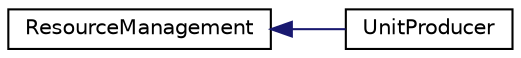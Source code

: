 digraph "Graphical Class Hierarchy"
{
 // LATEX_PDF_SIZE
  edge [fontname="Helvetica",fontsize="10",labelfontname="Helvetica",labelfontsize="10"];
  node [fontname="Helvetica",fontsize="10",shape=record];
  rankdir="LR";
  Node0 [label="ResourceManagement",height=0.2,width=0.4,color="black", fillcolor="white", style="filled",URL="$classResourceManagement.html",tooltip="a Resource Management class"];
  Node0 -> Node1 [dir="back",color="midnightblue",fontsize="10",style="solid",fontname="Helvetica"];
  Node1 [label="UnitProducer",height=0.2,width=0.4,color="black", fillcolor="white", style="filled",URL="$classUnitProducer.html",tooltip="a UnitProducer class"];
}
